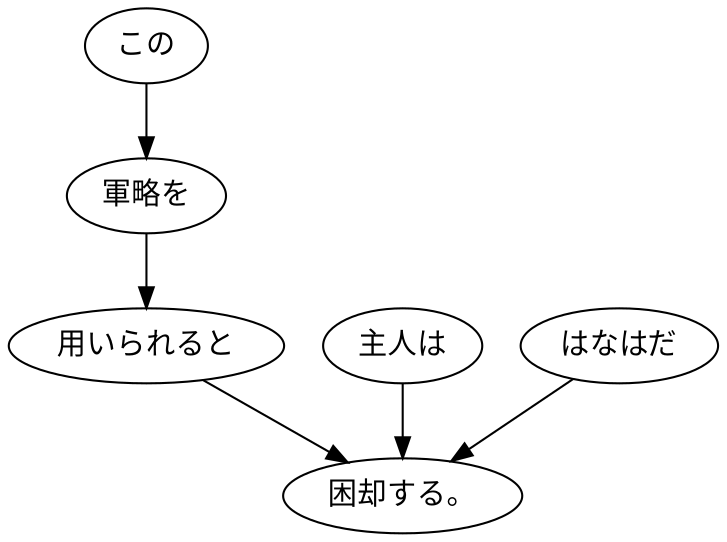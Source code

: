 digraph graph4839 {
	node0 [label="この"];
	node1 [label="軍略を"];
	node2 [label="用いられると"];
	node3 [label="主人は"];
	node4 [label="はなはだ"];
	node5 [label="困却する。"];
	node0 -> node1;
	node1 -> node2;
	node2 -> node5;
	node3 -> node5;
	node4 -> node5;
}
